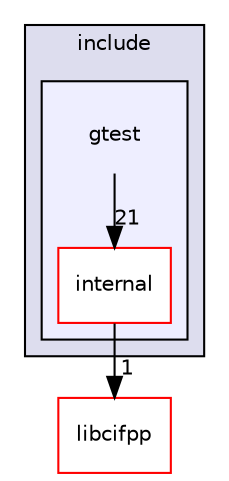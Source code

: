 digraph "googletest/googletest/include/gtest" {
  compound=true
  node [ fontsize="10", fontname="Helvetica"];
  edge [ labelfontsize="10", labelfontname="Helvetica"];
  subgraph clusterdir_2f730f5434597c08ceb8912275aa9760 {
    graph [ bgcolor="#ddddee", pencolor="black", label="include" fontname="Helvetica", fontsize="10", URL="dir_2f730f5434597c08ceb8912275aa9760.html"]
  subgraph clusterdir_196a1d8d1902fcaaf737e6685e0f8aa0 {
    graph [ bgcolor="#eeeeff", pencolor="black", label="" URL="dir_196a1d8d1902fcaaf737e6685e0f8aa0.html"];
    dir_196a1d8d1902fcaaf737e6685e0f8aa0 [shape=plaintext label="gtest"];
    dir_79ae9c56883535016d82dfa22592a52d [shape=box label="internal" color="red" fillcolor="white" style="filled" URL="dir_79ae9c56883535016d82dfa22592a52d.html"];
  }
  }
  dir_b362365bb487ae6494754fd242eeb3c9 [shape=box label="libcifpp" fillcolor="white" style="filled" color="red" URL="dir_b362365bb487ae6494754fd242eeb3c9.html"];
  dir_79ae9c56883535016d82dfa22592a52d->dir_b362365bb487ae6494754fd242eeb3c9 [headlabel="1", labeldistance=1.5 headhref="dir_000022_000001.html"];
  dir_196a1d8d1902fcaaf737e6685e0f8aa0->dir_79ae9c56883535016d82dfa22592a52d [headlabel="21", labeldistance=1.5 headhref="dir_000021_000022.html"];
}
